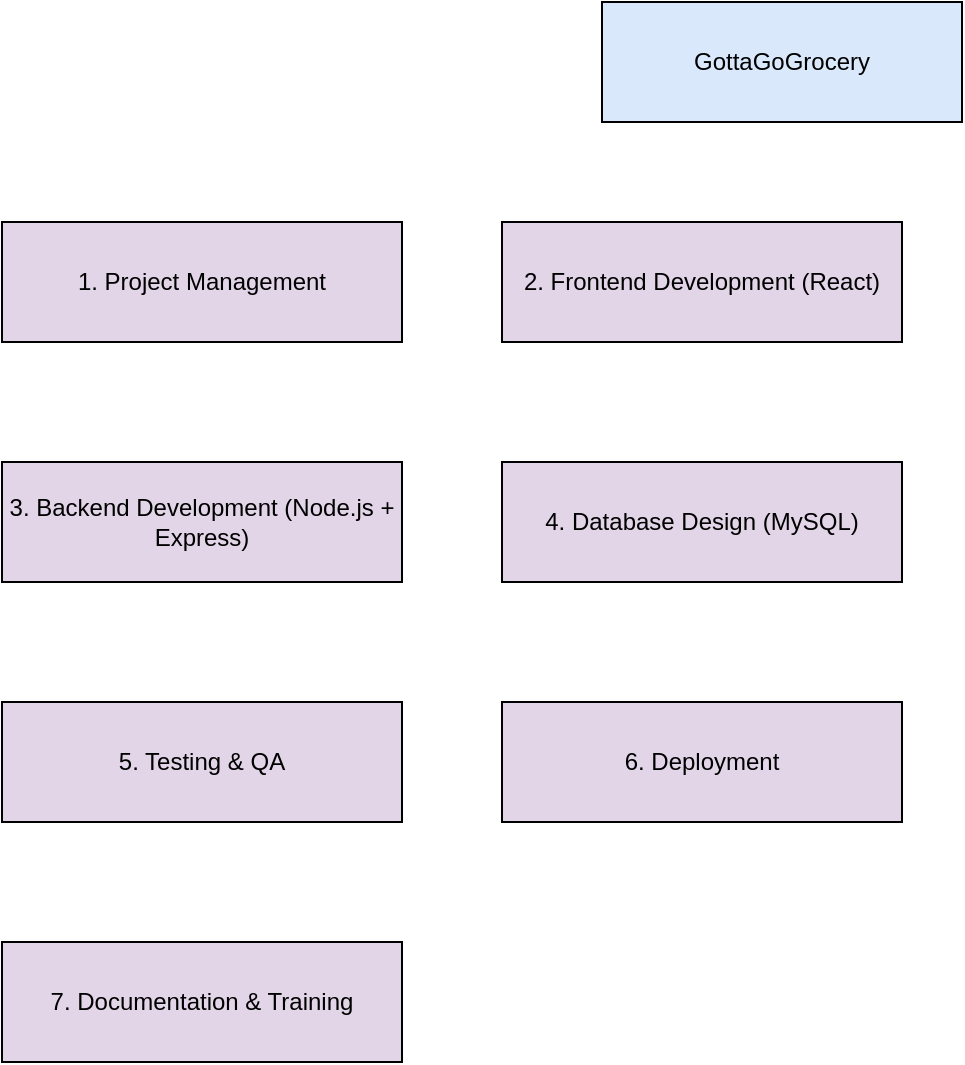 <?xml version="1.0" ?>
<mxfile>
  <diagram name="GottaGoGrocery WBS">
    <mxGraphModel>
      <root>
        <mxCell id="0"/>
        <mxCell id="1" parent="0"/>
        <mxCell id="main" value="GottaGoGrocery" style="shape=rectangle;whiteSpace=wrap;html=1;fillColor=#DAE8FC" vertex="1" parent="1">
          <mxGeometry x="400" y="40" width="180" height="60" as="geometry"/>
        </mxCell>
        <mxCell id="cat_0" value="1. Project Management" style="shape=rectangle;whiteSpace=wrap;html=1;fillColor=#E1D5E7" vertex="1" parent="1">
          <mxGeometry x="100" y="150" width="200" height="60" as="geometry"/>
        </mxCell>
        <mxCell id="cat_1" value="2. Frontend Development (React)" style="shape=rectangle;whiteSpace=wrap;html=1;fillColor=#E1D5E7" vertex="1" parent="1">
          <mxGeometry x="350" y="150" width="200" height="60" as="geometry"/>
        </mxCell>
        <mxCell id="cat_2" value="3. Backend Development (Node.js + Express)" style="shape=rectangle;whiteSpace=wrap;html=1;fillColor=#E1D5E7" vertex="1" parent="1">
          <mxGeometry x="100" y="270" width="200" height="60" as="geometry"/>
        </mxCell>
        <mxCell id="cat_3" value="4. Database Design (MySQL)" style="shape=rectangle;whiteSpace=wrap;html=1;fillColor=#E1D5E7" vertex="1" parent="1">
          <mxGeometry x="350" y="270" width="200" height="60" as="geometry"/>
        </mxCell>
        <mxCell id="cat_4" value="5. Testing &amp; QA" style="shape=rectangle;whiteSpace=wrap;html=1;fillColor=#E1D5E7" vertex="1" parent="1">
          <mxGeometry x="100" y="390" width="200" height="60" as="geometry"/>
        </mxCell>
        <mxCell id="cat_5" value="6. Deployment" style="shape=rectangle;whiteSpace=wrap;html=1;fillColor=#E1D5E7" vertex="1" parent="1">
          <mxGeometry x="350" y="390" width="200" height="60" as="geometry"/>
        </mxCell>
        <mxCell id="cat_6" value="7. Documentation &amp; Training" style="shape=rectangle;whiteSpace=wrap;html=1;fillColor=#E1D5E7" vertex="1" parent="1">
          <mxGeometry x="100" y="510" width="200" height="60" as="geometry"/>
        </mxCell>
      </root>
    </mxGraphModel>
  </diagram>
</mxfile>
